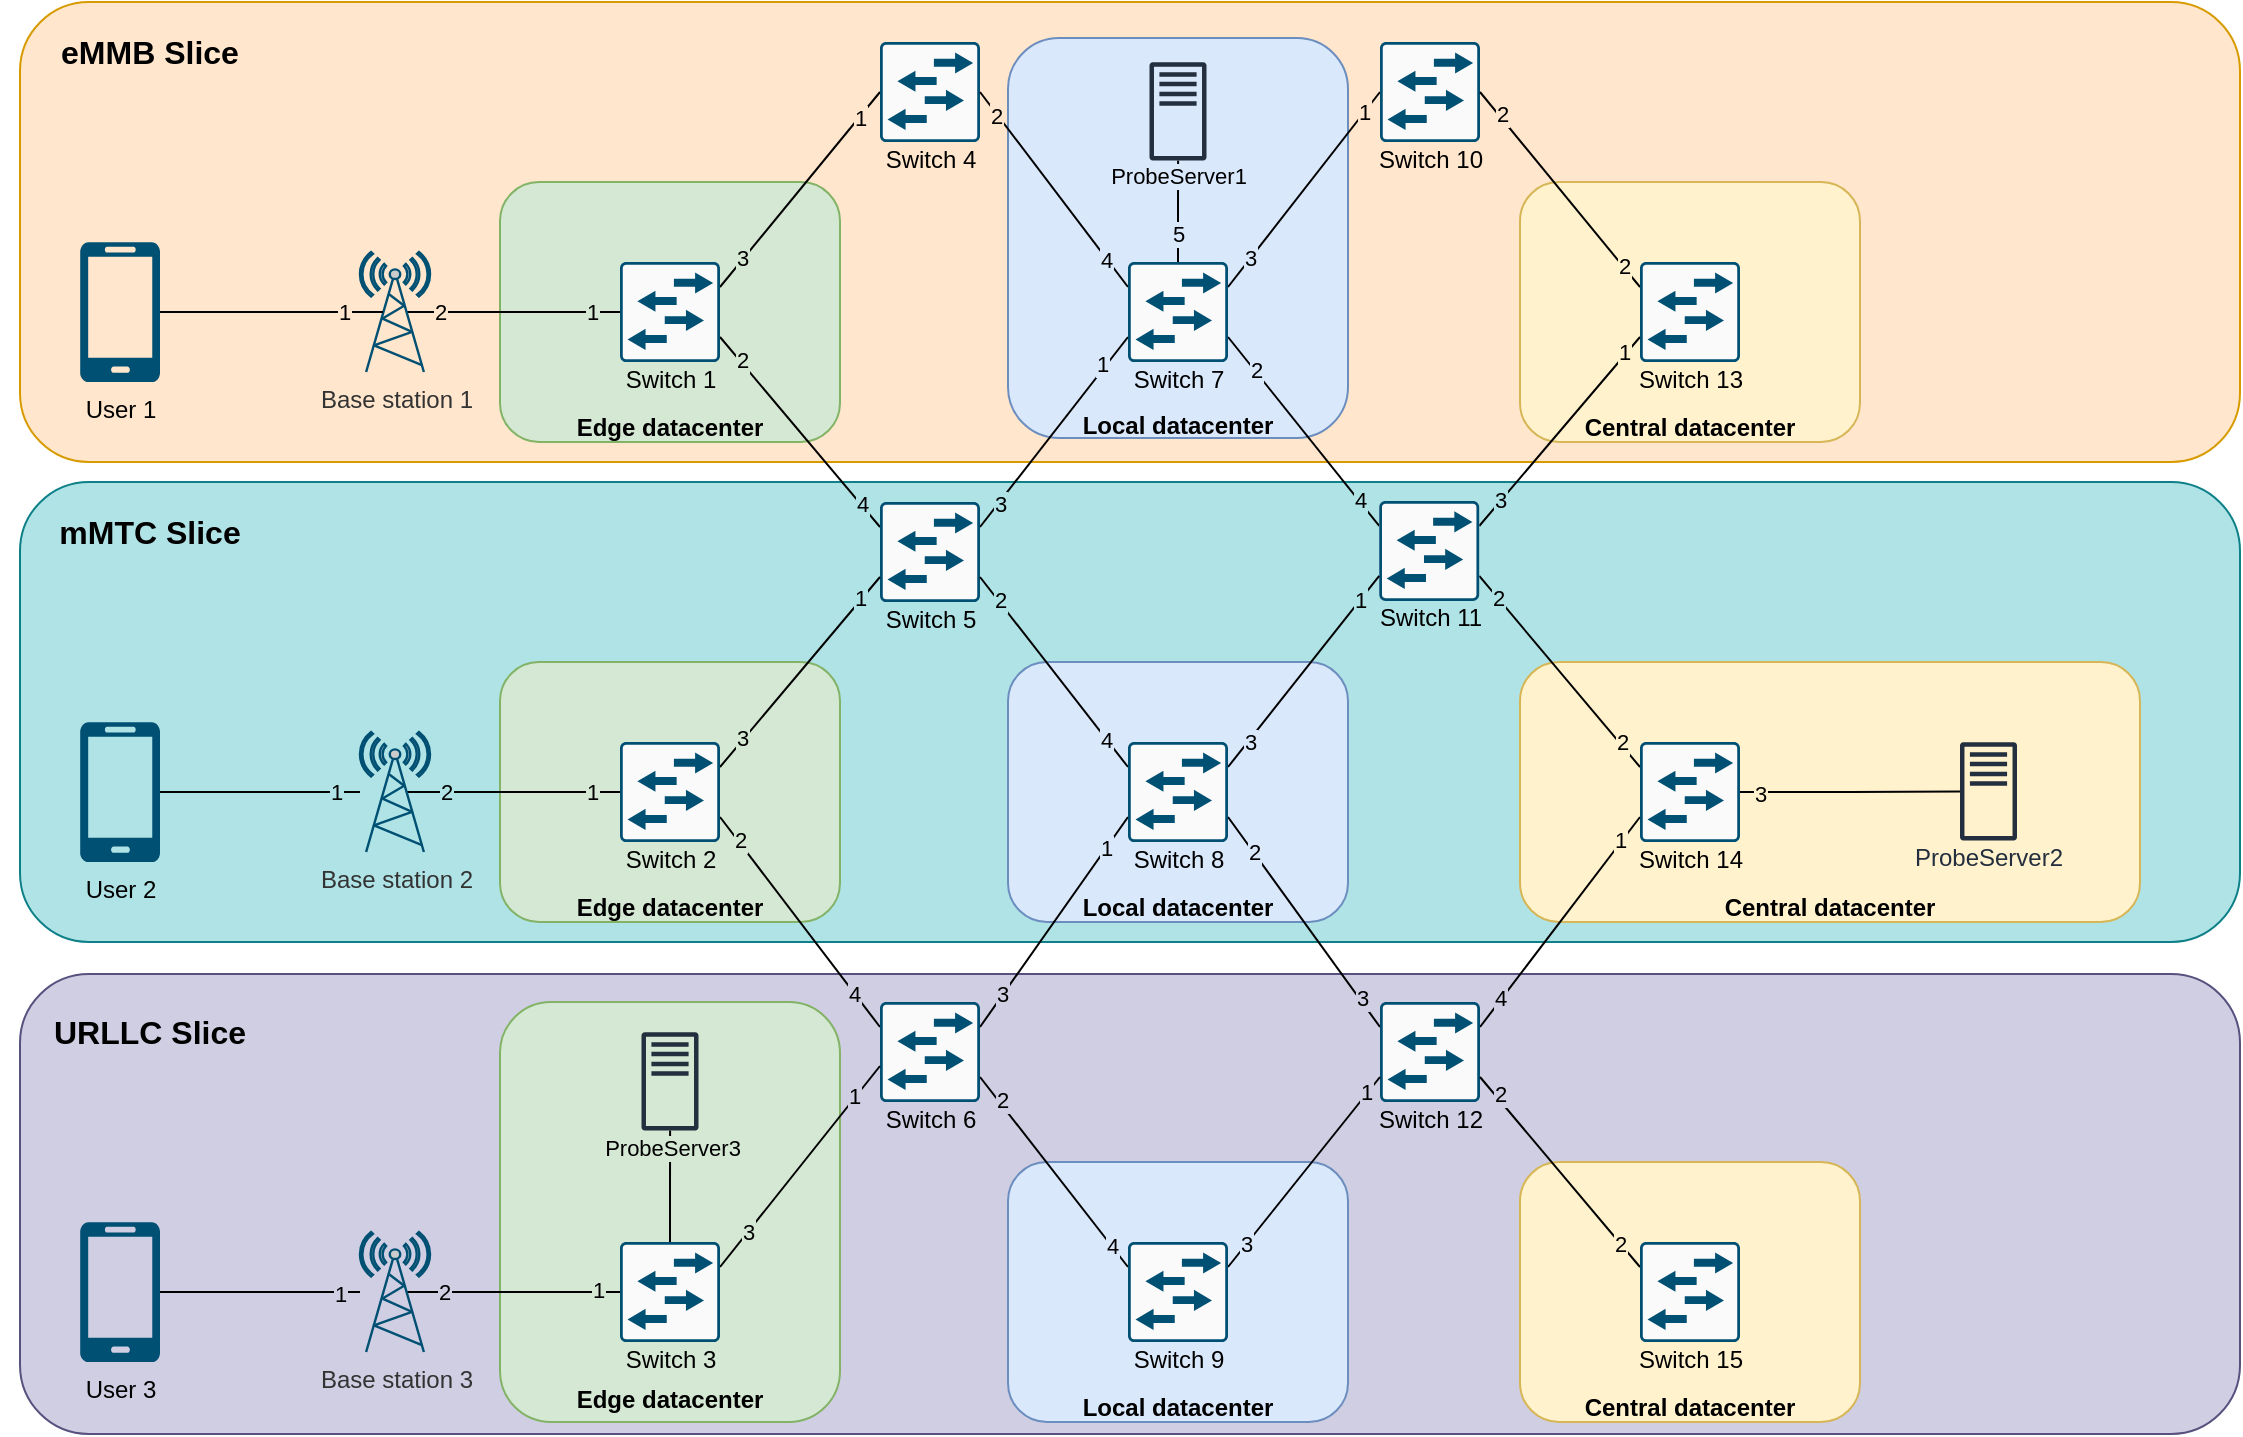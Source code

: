 <mxfile version="14.9.6" type="device"><diagram id="nzApGUAXGG208IJ0ebyV" name="Pagina-1"><mxGraphModel dx="2249" dy="822" grid="1" gridSize="10" guides="1" tooltips="1" connect="1" arrows="1" fold="1" page="1" pageScale="1" pageWidth="827" pageHeight="1169" math="0" shadow="0"><root><mxCell id="0"/><mxCell id="1" parent="0"/><mxCell id="0epTLlm1eQ0iONN3EGJK-5" value="" style="rounded=1;whiteSpace=wrap;html=1;fillColor=#d0cee2;strokeColor=#56517e;" parent="1" vertex="1"><mxGeometry x="-120" y="506" width="1110" height="230" as="geometry"/></mxCell><mxCell id="0epTLlm1eQ0iONN3EGJK-3" value="" style="rounded=1;whiteSpace=wrap;html=1;fillColor=#b0e3e6;strokeColor=#0e8088;" parent="1" vertex="1"><mxGeometry x="-120" y="260" width="1110" height="230" as="geometry"/></mxCell><mxCell id="0epTLlm1eQ0iONN3EGJK-1" value="" style="rounded=1;whiteSpace=wrap;html=1;fillColor=#ffe6cc;strokeColor=#d79b00;" parent="1" vertex="1"><mxGeometry x="-120" y="20" width="1110" height="230" as="geometry"/></mxCell><mxCell id="HHwfx3RX7ET518hn5yBT-44" value="&lt;b&gt;&lt;br&gt;&lt;br&gt;&lt;span style=&quot;color: rgb(0 , 0 , 0) ; font-family: &amp;#34;helvetica&amp;#34; ; font-size: 12px ; font-style: normal ; letter-spacing: normal ; text-align: center ; text-indent: 0px ; text-transform: none ; word-spacing: 0px ; display: inline ; float: none&quot;&gt;&lt;br&gt;&lt;br&gt;&lt;br&gt;&lt;br&gt;&lt;br&gt;&lt;br&gt;Local datacenter&lt;/span&gt;&lt;/b&gt;" style="rounded=1;whiteSpace=wrap;html=1;fillColor=#dae8fc;strokeColor=#6c8ebf;" parent="1" vertex="1"><mxGeometry x="374" y="600" width="170" height="130" as="geometry"/></mxCell><mxCell id="HHwfx3RX7ET518hn5yBT-37" value="&lt;br&gt;&lt;br&gt;&lt;br&gt;&lt;br&gt;&lt;br&gt;&lt;br&gt;&lt;br&gt;&lt;br&gt;&lt;b&gt;Central datacenter&lt;/b&gt;" style="rounded=1;whiteSpace=wrap;html=1;fillColor=#fff2cc;strokeColor=#d6b656;" parent="1" vertex="1"><mxGeometry x="630" y="350" width="310" height="130" as="geometry"/></mxCell><mxCell id="HHwfx3RX7ET518hn5yBT-34" value="&lt;b&gt;&lt;br&gt;&lt;br&gt;&lt;span style=&quot;color: rgb(0 , 0 , 0) ; font-family: &amp;#34;helvetica&amp;#34; ; font-size: 12px ; font-style: normal ; letter-spacing: normal ; text-align: center ; text-indent: 0px ; text-transform: none ; word-spacing: 0px ; display: inline ; float: none&quot;&gt;&lt;br&gt;&lt;br&gt;&lt;br&gt;&lt;br&gt;&lt;br&gt;&lt;br&gt;Local datacenter&lt;/span&gt;&lt;/b&gt;" style="rounded=1;whiteSpace=wrap;html=1;fillColor=#dae8fc;strokeColor=#6c8ebf;" parent="1" vertex="1"><mxGeometry x="374" y="350" width="170" height="130" as="geometry"/></mxCell><mxCell id="HHwfx3RX7ET518hn5yBT-29" value="&lt;br&gt;&lt;br&gt;&lt;br&gt;&lt;br&gt;&lt;br&gt;&lt;br&gt;&lt;br&gt;&lt;br&gt;&lt;b&gt;Edge datacenter&lt;/b&gt;" style="rounded=1;whiteSpace=wrap;html=1;fillColor=#d5e8d4;strokeColor=#82b366;" parent="1" vertex="1"><mxGeometry x="120" y="350" width="170" height="130" as="geometry"/></mxCell><mxCell id="HHwfx3RX7ET518hn5yBT-20" value="&lt;br&gt;&lt;br&gt;&lt;br&gt;&lt;br&gt;&lt;br&gt;&lt;br&gt;&lt;br&gt;&lt;br&gt;&lt;b&gt;Central datacenter&lt;/b&gt;" style="rounded=1;whiteSpace=wrap;html=1;fillColor=#fff2cc;strokeColor=#d6b656;" parent="1" vertex="1"><mxGeometry x="630" y="110" width="170" height="130" as="geometry"/></mxCell><mxCell id="HHwfx3RX7ET518hn5yBT-19" value="&lt;b&gt;&lt;br&gt;&lt;br&gt;&lt;span style=&quot;color: rgb(0 , 0 , 0) ; font-family: &amp;#34;helvetica&amp;#34; ; font-size: 12px ; font-style: normal ; letter-spacing: normal ; text-align: center ; text-indent: 0px ; text-transform: none ; word-spacing: 0px ; display: inline ; float: none&quot;&gt;&lt;br&gt;&lt;br&gt;&lt;br&gt;&lt;br&gt;&lt;br&gt;&lt;br&gt;&lt;br&gt;&lt;br&gt;&lt;br&gt;&lt;br&gt;&lt;br&gt;Local datacenter&lt;/span&gt;&lt;/b&gt;" style="rounded=1;whiteSpace=wrap;html=1;fillColor=#dae8fc;strokeColor=#6c8ebf;" parent="1" vertex="1"><mxGeometry x="374" y="38" width="170" height="200" as="geometry"/></mxCell><mxCell id="HHwfx3RX7ET518hn5yBT-18" value="&lt;b&gt;&lt;br&gt;&lt;br&gt;&lt;br&gt;&lt;br&gt;&lt;br&gt;&lt;br&gt;&lt;br&gt;&lt;br&gt;Edge datacenter&lt;/b&gt;" style="rounded=1;whiteSpace=wrap;html=1;fillColor=#d5e8d4;strokeColor=#82b366;" parent="1" vertex="1"><mxGeometry x="120" y="110" width="170" height="130" as="geometry"/></mxCell><mxCell id="HHwfx3RX7ET518hn5yBT-21" style="edgeStyle=none;rounded=0;orthogonalLoop=1;jettySize=auto;html=1;exitX=1;exitY=0.25;exitDx=0;exitDy=0;exitPerimeter=0;entryX=0;entryY=0.5;entryDx=0;entryDy=0;entryPerimeter=0;endArrow=none;endFill=0;" parent="1" source="HHwfx3RX7ET518hn5yBT-1" target="HHwfx3RX7ET518hn5yBT-2" edge="1"><mxGeometry relative="1" as="geometry"/></mxCell><mxCell id="msMsbUGpU3i0wsPG78tb-4" value="1" style="edgeLabel;html=1;align=center;verticalAlign=middle;resizable=0;points=[];labelBackgroundColor=#FFE6CC;" parent="HHwfx3RX7ET518hn5yBT-21" vertex="1" connectable="0"><mxGeometry x="0.771" y="4" relative="1" as="geometry"><mxPoint x="2" y="4" as="offset"/></mxGeometry></mxCell><mxCell id="KrXJE12EY3nERd-9MbSf-16" value="3" style="edgeLabel;html=1;align=center;verticalAlign=middle;resizable=0;points=[];fontColor=#000000;labelBackgroundColor=#D5E8D4;" parent="HHwfx3RX7ET518hn5yBT-21" vertex="1" connectable="0"><mxGeometry x="-0.71" y="1" relative="1" as="geometry"><mxPoint as="offset"/></mxGeometry></mxCell><mxCell id="HHwfx3RX7ET518hn5yBT-22" style="edgeStyle=none;rounded=0;orthogonalLoop=1;jettySize=auto;html=1;exitX=1;exitY=0.75;exitDx=0;exitDy=0;exitPerimeter=0;entryX=0;entryY=0.25;entryDx=0;entryDy=0;entryPerimeter=0;endArrow=none;endFill=0;" parent="1" source="HHwfx3RX7ET518hn5yBT-1" target="HHwfx3RX7ET518hn5yBT-3" edge="1"><mxGeometry relative="1" as="geometry"/></mxCell><mxCell id="msMsbUGpU3i0wsPG78tb-25" value="3" style="edgeLabel;html=1;align=center;verticalAlign=middle;resizable=0;points=[];labelBackgroundColor=#D5E8D4;" parent="HHwfx3RX7ET518hn5yBT-22" vertex="1" connectable="0"><mxGeometry x="-0.759" relative="1" as="geometry"><mxPoint x="1" y="1" as="offset"/></mxGeometry></mxCell><mxCell id="KrXJE12EY3nERd-9MbSf-12" value="2" style="edgeLabel;html=1;align=center;verticalAlign=middle;resizable=0;points=[];fontColor=#000000;labelBackgroundColor=#D5E8D4;" parent="HHwfx3RX7ET518hn5yBT-22" vertex="1" connectable="0"><mxGeometry x="-0.747" y="3" relative="1" as="geometry"><mxPoint x="-2" y="1" as="offset"/></mxGeometry></mxCell><mxCell id="KrXJE12EY3nERd-9MbSf-26" value="4" style="edgeLabel;html=1;align=center;verticalAlign=middle;resizable=0;points=[];fontColor=#000000;labelBackgroundColor=#B0E3E6;" parent="HHwfx3RX7ET518hn5yBT-22" vertex="1" connectable="0"><mxGeometry x="0.729" y="1" relative="1" as="geometry"><mxPoint x="1" y="2" as="offset"/></mxGeometry></mxCell><mxCell id="HHwfx3RX7ET518hn5yBT-1" value="Switch 1" style="points=[[0.015,0.015,0],[0.985,0.015,0],[0.985,0.985,0],[0.015,0.985,0],[0.25,0,0],[0.5,0,0],[0.75,0,0],[1,0.25,0],[1,0.5,0],[1,0.75,0],[0.75,1,0],[0.5,1,0],[0.25,1,0],[0,0.75,0],[0,0.5,0],[0,0.25,0]];verticalLabelPosition=bottom;html=1;verticalAlign=top;aspect=fixed;align=center;pointerEvents=1;shape=mxgraph.cisco19.rect;prIcon=l2_switch;fillColor=#FAFAFA;strokeColor=#005073;spacing=-3;" parent="1" vertex="1"><mxGeometry x="180" y="150" width="50" height="50" as="geometry"/></mxCell><mxCell id="HHwfx3RX7ET518hn5yBT-2" value="Switch 4" style="points=[[0.015,0.015,0],[0.985,0.015,0],[0.985,0.985,0],[0.015,0.985,0],[0.25,0,0],[0.5,0,0],[0.75,0,0],[1,0.25,0],[1,0.5,0],[1,0.75,0],[0.75,1,0],[0.5,1,0],[0.25,1,0],[0,0.75,0],[0,0.5,0],[0,0.25,0]];verticalLabelPosition=bottom;html=1;verticalAlign=top;aspect=fixed;align=center;pointerEvents=1;shape=mxgraph.cisco19.rect;prIcon=l2_switch;fillColor=#FAFAFA;strokeColor=#005073;spacing=-3;" parent="1" vertex="1"><mxGeometry x="310" y="40" width="50" height="50" as="geometry"/></mxCell><mxCell id="HHwfx3RX7ET518hn5yBT-23" style="edgeStyle=none;rounded=0;orthogonalLoop=1;jettySize=auto;html=1;exitX=1;exitY=0.25;exitDx=0;exitDy=0;exitPerimeter=0;entryX=0;entryY=0.75;entryDx=0;entryDy=0;entryPerimeter=0;endArrow=none;endFill=0;" parent="1" source="HHwfx3RX7ET518hn5yBT-3" target="HHwfx3RX7ET518hn5yBT-4" edge="1"><mxGeometry relative="1" as="geometry"/></mxCell><mxCell id="KrXJE12EY3nERd-9MbSf-17" value="1" style="edgeLabel;html=1;align=center;verticalAlign=middle;resizable=0;points=[];fontColor=#000000;labelBackgroundColor=#DAE8FC;" parent="HHwfx3RX7ET518hn5yBT-23" vertex="1" connectable="0"><mxGeometry x="0.627" relative="1" as="geometry"><mxPoint x="1" y="-4" as="offset"/></mxGeometry></mxCell><mxCell id="KrXJE12EY3nERd-9MbSf-24" value="3" style="edgeLabel;html=1;align=center;verticalAlign=middle;resizable=0;points=[];fontColor=#000000;labelBackgroundColor=#B0E3E6;" parent="HHwfx3RX7ET518hn5yBT-23" vertex="1" connectable="0"><mxGeometry x="-0.77" relative="1" as="geometry"><mxPoint x="1" y="-1" as="offset"/></mxGeometry></mxCell><mxCell id="HHwfx3RX7ET518hn5yBT-3" value="Switch 5" style="points=[[0.015,0.015,0],[0.985,0.015,0],[0.985,0.985,0],[0.015,0.985,0],[0.25,0,0],[0.5,0,0],[0.75,0,0],[1,0.25,0],[1,0.5,0],[1,0.75,0],[0.75,1,0],[0.5,1,0],[0.25,1,0],[0,0.75,0],[0,0.5,0],[0,0.25,0]];verticalLabelPosition=bottom;html=1;verticalAlign=top;aspect=fixed;align=center;pointerEvents=1;shape=mxgraph.cisco19.rect;prIcon=l2_switch;fillColor=#FAFAFA;strokeColor=#005073;spacing=-3;" parent="1" vertex="1"><mxGeometry x="310" y="270" width="50" height="50" as="geometry"/></mxCell><mxCell id="HHwfx3RX7ET518hn5yBT-24" style="edgeStyle=none;rounded=0;orthogonalLoop=1;jettySize=auto;html=1;exitX=0;exitY=0.25;exitDx=0;exitDy=0;exitPerimeter=0;entryX=1;entryY=0.5;entryDx=0;entryDy=0;entryPerimeter=0;endArrow=none;endFill=0;" parent="1" source="HHwfx3RX7ET518hn5yBT-4" target="HHwfx3RX7ET518hn5yBT-2" edge="1"><mxGeometry relative="1" as="geometry"/></mxCell><mxCell id="msMsbUGpU3i0wsPG78tb-5" value="2" style="edgeLabel;html=1;align=center;verticalAlign=middle;resizable=0;points=[];labelBackgroundColor=#FFE6CC;" parent="HHwfx3RX7ET518hn5yBT-24" vertex="1" connectable="0"><mxGeometry x="0.62" y="-1" relative="1" as="geometry"><mxPoint x="-7" y="-6" as="offset"/></mxGeometry></mxCell><mxCell id="KrXJE12EY3nERd-9MbSf-21" value="4" style="edgeLabel;html=1;align=center;verticalAlign=middle;resizable=0;points=[];fontColor=#000000;labelBackgroundColor=#DAE8FC;" parent="HHwfx3RX7ET518hn5yBT-24" vertex="1" connectable="0"><mxGeometry x="-0.673" relative="1" as="geometry"><mxPoint x="1" y="2" as="offset"/></mxGeometry></mxCell><mxCell id="HHwfx3RX7ET518hn5yBT-25" style="edgeStyle=none;rounded=0;orthogonalLoop=1;jettySize=auto;html=1;exitX=1;exitY=0.25;exitDx=0;exitDy=0;exitPerimeter=0;entryX=0;entryY=0.5;entryDx=0;entryDy=0;entryPerimeter=0;endArrow=none;endFill=0;" parent="1" source="HHwfx3RX7ET518hn5yBT-4" target="HHwfx3RX7ET518hn5yBT-5" edge="1"><mxGeometry relative="1" as="geometry"/></mxCell><mxCell id="msMsbUGpU3i0wsPG78tb-8" value="1" style="edgeLabel;html=1;align=center;verticalAlign=middle;resizable=0;points=[];labelBackgroundColor=#FFE6CC;" parent="HHwfx3RX7ET518hn5yBT-25" vertex="1" connectable="0"><mxGeometry x="0.621" y="-1" relative="1" as="geometry"><mxPoint x="5" y="-9" as="offset"/></mxGeometry></mxCell><mxCell id="KrXJE12EY3nERd-9MbSf-20" value="3" style="edgeLabel;html=1;align=center;verticalAlign=middle;resizable=0;points=[];fontColor=#000000;labelBackgroundColor=#DAE8FC;" parent="HHwfx3RX7ET518hn5yBT-25" vertex="1" connectable="0"><mxGeometry x="-0.695" y="1" relative="1" as="geometry"><mxPoint y="1" as="offset"/></mxGeometry></mxCell><mxCell id="HHwfx3RX7ET518hn5yBT-26" style="edgeStyle=none;rounded=0;orthogonalLoop=1;jettySize=auto;html=1;exitX=1;exitY=0.75;exitDx=0;exitDy=0;exitPerimeter=0;entryX=0;entryY=0.25;entryDx=0;entryDy=0;entryPerimeter=0;endArrow=none;endFill=0;" parent="1" source="HHwfx3RX7ET518hn5yBT-4" target="HHwfx3RX7ET518hn5yBT-6" edge="1"><mxGeometry relative="1" as="geometry"/></mxCell><mxCell id="KrXJE12EY3nERd-9MbSf-18" value="2" style="edgeLabel;html=1;align=center;verticalAlign=middle;resizable=0;points=[];fontColor=#000000;labelBackgroundColor=#DAE8FC;" parent="HHwfx3RX7ET518hn5yBT-26" vertex="1" connectable="0"><mxGeometry x="-0.58" y="-2" relative="1" as="geometry"><mxPoint x="-1" y="-5" as="offset"/></mxGeometry></mxCell><mxCell id="KrXJE12EY3nERd-9MbSf-28" value="4" style="edgeLabel;html=1;align=center;verticalAlign=middle;resizable=0;points=[];fontColor=#000000;labelBackgroundColor=#B0E3E6;" parent="HHwfx3RX7ET518hn5yBT-26" vertex="1" connectable="0"><mxGeometry x="0.721" relative="1" as="geometry"><mxPoint x="1" as="offset"/></mxGeometry></mxCell><mxCell id="0epTLlm1eQ0iONN3EGJK-9" style="edgeStyle=orthogonalEdgeStyle;rounded=0;orthogonalLoop=1;jettySize=auto;html=1;exitX=0.5;exitY=0;exitDx=0;exitDy=0;exitPerimeter=0;endArrow=none;endFill=0;" parent="1" source="HHwfx3RX7ET518hn5yBT-4" target="0epTLlm1eQ0iONN3EGJK-8" edge="1"><mxGeometry relative="1" as="geometry"/></mxCell><mxCell id="0epTLlm1eQ0iONN3EGJK-11" value="5" style="edgeLabel;html=1;align=center;verticalAlign=middle;resizable=0;points=[];labelBackgroundColor=#DAE8FC;" parent="0epTLlm1eQ0iONN3EGJK-9" vertex="1" connectable="0"><mxGeometry x="-0.682" relative="1" as="geometry"><mxPoint y="-6" as="offset"/></mxGeometry></mxCell><mxCell id="0epTLlm1eQ0iONN3EGJK-12" value="ProbeServer1" style="edgeLabel;html=1;align=center;verticalAlign=middle;resizable=0;points=[];labelBackgroundColor=#DAE8FC;" parent="0epTLlm1eQ0iONN3EGJK-9" vertex="1" connectable="0"><mxGeometry x="0.782" y="1" relative="1" as="geometry"><mxPoint x="1" y="2" as="offset"/></mxGeometry></mxCell><mxCell id="HHwfx3RX7ET518hn5yBT-4" value="Switch 7" style="points=[[0.015,0.015,0],[0.985,0.015,0],[0.985,0.985,0],[0.015,0.985,0],[0.25,0,0],[0.5,0,0],[0.75,0,0],[1,0.25,0],[1,0.5,0],[1,0.75,0],[0.75,1,0],[0.5,1,0],[0.25,1,0],[0,0.75,0],[0,0.5,0],[0,0.25,0]];verticalLabelPosition=bottom;html=1;verticalAlign=top;aspect=fixed;align=center;pointerEvents=1;shape=mxgraph.cisco19.rect;prIcon=l2_switch;fillColor=#FAFAFA;strokeColor=#005073;spacing=-3;" parent="1" vertex="1"><mxGeometry x="434" y="150" width="50" height="50" as="geometry"/></mxCell><mxCell id="HHwfx3RX7ET518hn5yBT-5" value="Switch 10" style="points=[[0.015,0.015,0],[0.985,0.015,0],[0.985,0.985,0],[0.015,0.985,0],[0.25,0,0],[0.5,0,0],[0.75,0,0],[1,0.25,0],[1,0.5,0],[1,0.75,0],[0.75,1,0],[0.5,1,0],[0.25,1,0],[0,0.75,0],[0,0.5,0],[0,0.25,0]];verticalLabelPosition=bottom;html=1;verticalAlign=top;aspect=fixed;align=center;pointerEvents=1;shape=mxgraph.cisco19.rect;prIcon=l2_switch;fillColor=#FAFAFA;strokeColor=#005073;spacing=-3;" parent="1" vertex="1"><mxGeometry x="560" y="40" width="50" height="50" as="geometry"/></mxCell><mxCell id="HHwfx3RX7ET518hn5yBT-27" style="edgeStyle=none;rounded=0;orthogonalLoop=1;jettySize=auto;html=1;exitX=1;exitY=0.25;exitDx=0;exitDy=0;exitPerimeter=0;entryX=0;entryY=0.75;entryDx=0;entryDy=0;entryPerimeter=0;endArrow=none;endFill=0;" parent="1" source="HHwfx3RX7ET518hn5yBT-6" target="HHwfx3RX7ET518hn5yBT-7" edge="1"><mxGeometry relative="1" as="geometry"/></mxCell><mxCell id="KrXJE12EY3nERd-9MbSf-22" value="1" style="edgeLabel;html=1;align=center;verticalAlign=middle;resizable=0;points=[];fontColor=#000000;labelBackgroundColor=#FFF2CC;" parent="HHwfx3RX7ET518hn5yBT-27" vertex="1" connectable="0"><mxGeometry x="0.854" y="1" relative="1" as="geometry"><mxPoint x="-2" y="1" as="offset"/></mxGeometry></mxCell><mxCell id="KrXJE12EY3nERd-9MbSf-27" value="3" style="edgeLabel;html=1;align=center;verticalAlign=middle;resizable=0;points=[];fontColor=#000000;labelBackgroundColor=#B0E3E6;" parent="HHwfx3RX7ET518hn5yBT-27" vertex="1" connectable="0"><mxGeometry x="-0.592" y="-1" relative="1" as="geometry"><mxPoint x="-7" y="6" as="offset"/></mxGeometry></mxCell><mxCell id="HHwfx3RX7ET518hn5yBT-38" style="edgeStyle=none;rounded=0;orthogonalLoop=1;jettySize=auto;html=1;exitX=1;exitY=0.75;exitDx=0;exitDy=0;exitPerimeter=0;entryX=0;entryY=0.25;entryDx=0;entryDy=0;entryPerimeter=0;endArrow=none;endFill=0;" parent="1" source="HHwfx3RX7ET518hn5yBT-6" target="HHwfx3RX7ET518hn5yBT-12" edge="1"><mxGeometry relative="1" as="geometry"/></mxCell><mxCell id="msMsbUGpU3i0wsPG78tb-34" value="2" style="edgeLabel;html=1;align=center;verticalAlign=middle;resizable=0;points=[];labelBackgroundColor=#B0E3E6;" parent="HHwfx3RX7ET518hn5yBT-38" vertex="1" connectable="0"><mxGeometry x="-0.48" relative="1" as="geometry"><mxPoint x="-12" y="-14" as="offset"/></mxGeometry></mxCell><mxCell id="KrXJE12EY3nERd-9MbSf-43" value="2" style="edgeLabel;html=1;align=center;verticalAlign=middle;resizable=0;points=[];fontColor=#000000;labelBackgroundColor=#FFF2CC;" parent="HHwfx3RX7ET518hn5yBT-38" vertex="1" connectable="0"><mxGeometry x="0.749" y="1" relative="1" as="geometry"><mxPoint as="offset"/></mxGeometry></mxCell><mxCell id="HHwfx3RX7ET518hn5yBT-6" value="Switch 11" style="points=[[0.015,0.015,0],[0.985,0.015,0],[0.985,0.985,0],[0.015,0.985,0],[0.25,0,0],[0.5,0,0],[0.75,0,0],[1,0.25,0],[1,0.5,0],[1,0.75,0],[0.75,1,0],[0.5,1,0],[0.25,1,0],[0,0.75,0],[0,0.5,0],[0,0.25,0]];verticalLabelPosition=bottom;html=1;verticalAlign=top;aspect=fixed;align=center;pointerEvents=1;shape=mxgraph.cisco19.rect;prIcon=l2_switch;fillColor=#FAFAFA;strokeColor=#005073;spacing=-3;" parent="1" vertex="1"><mxGeometry x="559.61" y="269.49" width="50" height="50" as="geometry"/></mxCell><mxCell id="HHwfx3RX7ET518hn5yBT-28" style="edgeStyle=none;rounded=0;orthogonalLoop=1;jettySize=auto;html=1;exitX=0;exitY=0.25;exitDx=0;exitDy=0;exitPerimeter=0;entryX=1;entryY=0.5;entryDx=0;entryDy=0;entryPerimeter=0;endArrow=none;endFill=0;" parent="1" source="HHwfx3RX7ET518hn5yBT-7" target="HHwfx3RX7ET518hn5yBT-5" edge="1"><mxGeometry relative="1" as="geometry"/></mxCell><mxCell id="msMsbUGpU3i0wsPG78tb-9" value="2" style="edgeLabel;html=1;align=center;verticalAlign=middle;resizable=0;points=[];labelBackgroundColor=#FFE6CC;" parent="HHwfx3RX7ET518hn5yBT-28" vertex="1" connectable="0"><mxGeometry x="0.665" y="-1" relative="1" as="geometry"><mxPoint x="-3" y="-5" as="offset"/></mxGeometry></mxCell><mxCell id="KrXJE12EY3nERd-9MbSf-23" value="2" style="edgeLabel;html=1;align=center;verticalAlign=middle;resizable=0;points=[];fontColor=#000000;labelBackgroundColor=#FFF2CC;" parent="HHwfx3RX7ET518hn5yBT-28" vertex="1" connectable="0"><mxGeometry x="-0.774" relative="1" as="geometry"><mxPoint x="1" as="offset"/></mxGeometry></mxCell><mxCell id="HHwfx3RX7ET518hn5yBT-7" value="Switch 13" style="points=[[0.015,0.015,0],[0.985,0.015,0],[0.985,0.985,0],[0.015,0.985,0],[0.25,0,0],[0.5,0,0],[0.75,0,0],[1,0.25,0],[1,0.5,0],[1,0.75,0],[0.75,1,0],[0.5,1,0],[0.25,1,0],[0,0.75,0],[0,0.5,0],[0,0.25,0]];verticalLabelPosition=bottom;html=1;verticalAlign=top;aspect=fixed;align=center;pointerEvents=1;shape=mxgraph.cisco19.rect;prIcon=l2_switch;fillColor=#FAFAFA;strokeColor=#005073;spacing=-3;" parent="1" vertex="1"><mxGeometry x="690" y="150" width="50" height="50" as="geometry"/></mxCell><mxCell id="HHwfx3RX7ET518hn5yBT-30" style="edgeStyle=none;rounded=0;orthogonalLoop=1;jettySize=auto;html=1;exitX=1;exitY=0.25;exitDx=0;exitDy=0;exitPerimeter=0;entryX=0;entryY=0.75;entryDx=0;entryDy=0;entryPerimeter=0;endArrow=none;endFill=0;" parent="1" source="HHwfx3RX7ET518hn5yBT-8" target="HHwfx3RX7ET518hn5yBT-3" edge="1"><mxGeometry relative="1" as="geometry"/></mxCell><mxCell id="msMsbUGpU3i0wsPG78tb-24" value="1" style="edgeLabel;html=1;align=center;verticalAlign=middle;resizable=0;points=[];labelBackgroundColor=#B0E3E6;" parent="HHwfx3RX7ET518hn5yBT-30" vertex="1" connectable="0"><mxGeometry x="0.64" relative="1" as="geometry"><mxPoint x="4" y="-7" as="offset"/></mxGeometry></mxCell><mxCell id="KrXJE12EY3nERd-9MbSf-34" value="3" style="edgeLabel;html=1;align=center;verticalAlign=middle;resizable=0;points=[];fontColor=#000000;labelBackgroundColor=#D5E8D4;" parent="HHwfx3RX7ET518hn5yBT-30" vertex="1" connectable="0"><mxGeometry x="-0.714" y="1" relative="1" as="geometry"><mxPoint as="offset"/></mxGeometry></mxCell><mxCell id="HHwfx3RX7ET518hn5yBT-31" style="edgeStyle=none;rounded=0;orthogonalLoop=1;jettySize=auto;html=1;exitX=1;exitY=0.75;exitDx=0;exitDy=0;exitPerimeter=0;entryX=0;entryY=0.25;entryDx=0;entryDy=0;entryPerimeter=0;endArrow=none;endFill=0;" parent="1" source="HHwfx3RX7ET518hn5yBT-8" target="HHwfx3RX7ET518hn5yBT-9" edge="1"><mxGeometry relative="1" as="geometry"/></mxCell><mxCell id="KrXJE12EY3nERd-9MbSf-32" value="2" style="edgeLabel;html=1;align=center;verticalAlign=middle;resizable=0;points=[];fontColor=#000000;labelBackgroundColor=#D5E8D4;" parent="HHwfx3RX7ET518hn5yBT-31" vertex="1" connectable="0"><mxGeometry x="-0.801" y="1" relative="1" as="geometry"><mxPoint x="1" y="2" as="offset"/></mxGeometry></mxCell><mxCell id="KrXJE12EY3nERd-9MbSf-54" value="4" style="edgeLabel;html=1;align=center;verticalAlign=middle;resizable=0;points=[];fontColor=#000000;labelBackgroundColor=#D0CEE2;" parent="HHwfx3RX7ET518hn5yBT-31" vertex="1" connectable="0"><mxGeometry x="0.748" relative="1" as="geometry"><mxPoint x="-3" y="-4" as="offset"/></mxGeometry></mxCell><mxCell id="1YtnDHwWBTddBXb_KA8j-5" style="edgeStyle=orthogonalEdgeStyle;rounded=0;orthogonalLoop=1;jettySize=auto;html=1;exitX=0;exitY=0.5;exitDx=0;exitDy=0;exitPerimeter=0;endArrow=none;endFill=0;entryX=0.67;entryY=0.5;entryDx=0;entryDy=0;entryPerimeter=0;" parent="1" source="HHwfx3RX7ET518hn5yBT-8" target="1YtnDHwWBTddBXb_KA8j-4" edge="1"><mxGeometry relative="1" as="geometry"/></mxCell><mxCell id="msMsbUGpU3i0wsPG78tb-23" value="1" style="edgeLabel;html=1;align=center;verticalAlign=middle;resizable=0;points=[];labelBackgroundColor=#D5E8D4;" parent="1YtnDHwWBTddBXb_KA8j-5" vertex="1" connectable="0"><mxGeometry x="-0.734" relative="1" as="geometry"><mxPoint as="offset"/></mxGeometry></mxCell><mxCell id="KrXJE12EY3nERd-9MbSf-31" value="2" style="edgeLabel;html=1;align=center;verticalAlign=middle;resizable=0;points=[];fontColor=#000000;labelBackgroundColor=#B0E3E6;" parent="1YtnDHwWBTddBXb_KA8j-5" vertex="1" connectable="0"><mxGeometry x="0.647" relative="1" as="geometry"><mxPoint as="offset"/></mxGeometry></mxCell><mxCell id="HHwfx3RX7ET518hn5yBT-8" value="Switch 2" style="points=[[0.015,0.015,0],[0.985,0.015,0],[0.985,0.985,0],[0.015,0.985,0],[0.25,0,0],[0.5,0,0],[0.75,0,0],[1,0.25,0],[1,0.5,0],[1,0.75,0],[0.75,1,0],[0.5,1,0],[0.25,1,0],[0,0.75,0],[0,0.5,0],[0,0.25,0]];verticalLabelPosition=bottom;html=1;verticalAlign=top;aspect=fixed;align=center;pointerEvents=1;shape=mxgraph.cisco19.rect;prIcon=l2_switch;fillColor=#FAFAFA;strokeColor=#005073;spacing=-3;" parent="1" vertex="1"><mxGeometry x="180" y="390" width="50" height="50" as="geometry"/></mxCell><mxCell id="HHwfx3RX7ET518hn5yBT-32" style="edgeStyle=none;rounded=0;orthogonalLoop=1;jettySize=auto;html=1;exitX=1;exitY=0.25;exitDx=0;exitDy=0;exitPerimeter=0;entryX=0;entryY=0.75;entryDx=0;entryDy=0;entryPerimeter=0;endArrow=none;endFill=0;" parent="1" source="HHwfx3RX7ET518hn5yBT-9" target="HHwfx3RX7ET518hn5yBT-10" edge="1"><mxGeometry relative="1" as="geometry"/></mxCell><mxCell id="KrXJE12EY3nERd-9MbSf-35" value="1" style="edgeLabel;html=1;align=center;verticalAlign=middle;resizable=0;points=[];fontColor=#000000;labelBackgroundColor=#DAE8FC;" parent="HHwfx3RX7ET518hn5yBT-32" vertex="1" connectable="0"><mxGeometry x="0.68" y="1" relative="1" as="geometry"><mxPoint x="1" y="-1" as="offset"/></mxGeometry></mxCell><mxCell id="KrXJE12EY3nERd-9MbSf-53" value="3" style="edgeLabel;html=1;align=center;verticalAlign=middle;resizable=0;points=[];fontColor=#000000;labelBackgroundColor=#D0CEE2;" parent="HHwfx3RX7ET518hn5yBT-32" vertex="1" connectable="0"><mxGeometry x="-0.63" y="1" relative="1" as="geometry"><mxPoint x="-2" y="3" as="offset"/></mxGeometry></mxCell><mxCell id="HHwfx3RX7ET518hn5yBT-55" style="edgeStyle=none;rounded=0;orthogonalLoop=1;jettySize=auto;html=1;exitX=1;exitY=0.75;exitDx=0;exitDy=0;exitPerimeter=0;entryX=0;entryY=0.25;entryDx=0;entryDy=0;entryPerimeter=0;endArrow=none;endFill=0;" parent="1" source="HHwfx3RX7ET518hn5yBT-9" target="HHwfx3RX7ET518hn5yBT-48" edge="1"><mxGeometry relative="1" as="geometry"/></mxCell><mxCell id="KrXJE12EY3nERd-9MbSf-51" value="2" style="edgeLabel;html=1;align=center;verticalAlign=middle;resizable=0;points=[];fontColor=#000000;labelBackgroundColor=#D0CEE2;" parent="HHwfx3RX7ET518hn5yBT-55" vertex="1" connectable="0"><mxGeometry x="-0.815" y="1" relative="1" as="geometry"><mxPoint x="3" y="3" as="offset"/></mxGeometry></mxCell><mxCell id="KrXJE12EY3nERd-9MbSf-56" value="4" style="edgeLabel;html=1;align=center;verticalAlign=middle;resizable=0;points=[];fontColor=#000000;labelBackgroundColor=#DAE8FC;" parent="HHwfx3RX7ET518hn5yBT-55" vertex="1" connectable="0"><mxGeometry x="0.812" relative="1" as="geometry"><mxPoint x="-1" y="-2" as="offset"/></mxGeometry></mxCell><mxCell id="HHwfx3RX7ET518hn5yBT-9" value="Switch 6" style="points=[[0.015,0.015,0],[0.985,0.015,0],[0.985,0.985,0],[0.015,0.985,0],[0.25,0,0],[0.5,0,0],[0.75,0,0],[1,0.25,0],[1,0.5,0],[1,0.75,0],[0.75,1,0],[0.5,1,0],[0.25,1,0],[0,0.75,0],[0,0.5,0],[0,0.25,0]];verticalLabelPosition=bottom;html=1;verticalAlign=top;aspect=fixed;align=center;pointerEvents=1;shape=mxgraph.cisco19.rect;prIcon=l2_switch;fillColor=#FAFAFA;strokeColor=#005073;spacing=-3;" parent="1" vertex="1"><mxGeometry x="310" y="520" width="50" height="50" as="geometry"/></mxCell><mxCell id="HHwfx3RX7ET518hn5yBT-33" style="edgeStyle=none;rounded=0;orthogonalLoop=1;jettySize=auto;html=1;exitX=0;exitY=0.25;exitDx=0;exitDy=0;exitPerimeter=0;entryX=1;entryY=0.75;entryDx=0;entryDy=0;entryPerimeter=0;endArrow=none;endFill=0;" parent="1" source="HHwfx3RX7ET518hn5yBT-10" target="HHwfx3RX7ET518hn5yBT-3" edge="1"><mxGeometry relative="1" as="geometry"/></mxCell><mxCell id="msMsbUGpU3i0wsPG78tb-27" value="2" style="edgeLabel;html=1;align=center;verticalAlign=middle;resizable=0;points=[];labelBackgroundColor=#B0E3E6;" parent="HHwfx3RX7ET518hn5yBT-33" vertex="1" connectable="0"><mxGeometry x="0.555" y="-3" relative="1" as="geometry"><mxPoint x="-9" y="-8" as="offset"/></mxGeometry></mxCell><mxCell id="KrXJE12EY3nERd-9MbSf-38" value="4" style="edgeLabel;html=1;align=center;verticalAlign=middle;resizable=0;points=[];fontColor=#000000;labelBackgroundColor=#DAE8FC;" parent="HHwfx3RX7ET518hn5yBT-33" vertex="1" connectable="0"><mxGeometry x="-0.708" relative="1" as="geometry"><mxPoint as="offset"/></mxGeometry></mxCell><mxCell id="HHwfx3RX7ET518hn5yBT-35" style="edgeStyle=none;rounded=0;orthogonalLoop=1;jettySize=auto;html=1;exitX=1;exitY=0.25;exitDx=0;exitDy=0;exitPerimeter=0;entryX=0;entryY=0.75;entryDx=0;entryDy=0;entryPerimeter=0;endArrow=none;endFill=0;" parent="1" source="HHwfx3RX7ET518hn5yBT-10" target="HHwfx3RX7ET518hn5yBT-6" edge="1"><mxGeometry relative="1" as="geometry"/></mxCell><mxCell id="msMsbUGpU3i0wsPG78tb-33" value="1" style="edgeLabel;html=1;align=center;verticalAlign=middle;resizable=0;points=[];labelBackgroundColor=#B0E3E6;" parent="HHwfx3RX7ET518hn5yBT-35" vertex="1" connectable="0"><mxGeometry x="0.643" y="1" relative="1" as="geometry"><mxPoint x="4" y="-5" as="offset"/></mxGeometry></mxCell><mxCell id="KrXJE12EY3nERd-9MbSf-37" value="3" style="edgeLabel;html=1;align=center;verticalAlign=middle;resizable=0;points=[];fontColor=#000000;labelBackgroundColor=#DAE8FC;" parent="HHwfx3RX7ET518hn5yBT-35" vertex="1" connectable="0"><mxGeometry x="-0.756" relative="1" as="geometry"><mxPoint x="1" y="-1" as="offset"/></mxGeometry></mxCell><mxCell id="HHwfx3RX7ET518hn5yBT-36" style="edgeStyle=none;rounded=0;orthogonalLoop=1;jettySize=auto;html=1;exitX=1;exitY=0.75;exitDx=0;exitDy=0;exitPerimeter=0;entryX=0;entryY=0.25;entryDx=0;entryDy=0;entryPerimeter=0;endArrow=none;endFill=0;" parent="1" source="HHwfx3RX7ET518hn5yBT-10" target="HHwfx3RX7ET518hn5yBT-11" edge="1"><mxGeometry relative="1" as="geometry"/></mxCell><mxCell id="KrXJE12EY3nERd-9MbSf-36" value="2" style="edgeLabel;html=1;align=center;verticalAlign=middle;resizable=0;points=[];fontColor=#000000;labelBackgroundColor=#DAE8FC;" parent="HHwfx3RX7ET518hn5yBT-36" vertex="1" connectable="0"><mxGeometry x="-0.59" y="1" relative="1" as="geometry"><mxPoint x="-4" y="-4" as="offset"/></mxGeometry></mxCell><mxCell id="KrXJE12EY3nERd-9MbSf-59" value="3" style="edgeLabel;html=1;align=center;verticalAlign=middle;resizable=0;points=[];fontColor=#000000;labelBackgroundColor=#D0CEE2;" parent="HHwfx3RX7ET518hn5yBT-36" vertex="1" connectable="0"><mxGeometry x="0.739" y="1" relative="1" as="geometry"><mxPoint as="offset"/></mxGeometry></mxCell><mxCell id="HHwfx3RX7ET518hn5yBT-10" value="Switch 8" style="points=[[0.015,0.015,0],[0.985,0.015,0],[0.985,0.985,0],[0.015,0.985,0],[0.25,0,0],[0.5,0,0],[0.75,0,0],[1,0.25,0],[1,0.5,0],[1,0.75,0],[0.75,1,0],[0.5,1,0],[0.25,1,0],[0,0.75,0],[0,0.5,0],[0,0.25,0]];verticalLabelPosition=bottom;html=1;verticalAlign=top;aspect=fixed;align=center;pointerEvents=1;shape=mxgraph.cisco19.rect;prIcon=l2_switch;fillColor=#FAFAFA;strokeColor=#005073;spacing=-3;" parent="1" vertex="1"><mxGeometry x="434" y="390" width="50" height="50" as="geometry"/></mxCell><mxCell id="HHwfx3RX7ET518hn5yBT-39" style="edgeStyle=none;rounded=0;orthogonalLoop=1;jettySize=auto;html=1;exitX=1;exitY=0.25;exitDx=0;exitDy=0;exitPerimeter=0;entryX=0;entryY=0.75;entryDx=0;entryDy=0;entryPerimeter=0;endArrow=none;endFill=0;" parent="1" source="HHwfx3RX7ET518hn5yBT-11" target="HHwfx3RX7ET518hn5yBT-12" edge="1"><mxGeometry relative="1" as="geometry"/></mxCell><mxCell id="KrXJE12EY3nERd-9MbSf-42" value="1" style="edgeLabel;html=1;align=center;verticalAlign=middle;resizable=0;points=[];fontColor=#000000;labelBackgroundColor=#FFF2CC;" parent="HHwfx3RX7ET518hn5yBT-39" vertex="1" connectable="0"><mxGeometry x="0.763" y="1" relative="1" as="geometry"><mxPoint as="offset"/></mxGeometry></mxCell><mxCell id="KrXJE12EY3nERd-9MbSf-60" value="4" style="edgeLabel;html=1;align=center;verticalAlign=middle;resizable=0;points=[];fontColor=#000000;labelBackgroundColor=#D0CEE2;" parent="HHwfx3RX7ET518hn5yBT-39" vertex="1" connectable="0"><mxGeometry x="-0.693" relative="1" as="geometry"><mxPoint x="-3" y="2" as="offset"/></mxGeometry></mxCell><mxCell id="HHwfx3RX7ET518hn5yBT-11" value="Switch 12" style="points=[[0.015,0.015,0],[0.985,0.015,0],[0.985,0.985,0],[0.015,0.985,0],[0.25,0,0],[0.5,0,0],[0.75,0,0],[1,0.25,0],[1,0.5,0],[1,0.75,0],[0.75,1,0],[0.5,1,0],[0.25,1,0],[0,0.75,0],[0,0.5,0],[0,0.25,0]];verticalLabelPosition=bottom;html=1;verticalAlign=top;aspect=fixed;align=center;pointerEvents=1;shape=mxgraph.cisco19.rect;prIcon=l2_switch;fillColor=#FAFAFA;strokeColor=#005073;spacing=-3;" parent="1" vertex="1"><mxGeometry x="560" y="520" width="50" height="50" as="geometry"/></mxCell><mxCell id="0epTLlm1eQ0iONN3EGJK-14" style="edgeStyle=orthogonalEdgeStyle;rounded=0;orthogonalLoop=1;jettySize=auto;html=1;exitX=1;exitY=0.5;exitDx=0;exitDy=0;exitPerimeter=0;endArrow=none;endFill=0;" parent="1" source="HHwfx3RX7ET518hn5yBT-12" target="0epTLlm1eQ0iONN3EGJK-13" edge="1"><mxGeometry relative="1" as="geometry"/></mxCell><mxCell id="0epTLlm1eQ0iONN3EGJK-15" value="3" style="edgeLabel;html=1;align=center;verticalAlign=middle;resizable=0;points=[];labelBackgroundColor=#FFF2CC;" parent="0epTLlm1eQ0iONN3EGJK-14" vertex="1" connectable="0"><mxGeometry x="-0.822" y="-1" relative="1" as="geometry"><mxPoint as="offset"/></mxGeometry></mxCell><mxCell id="HHwfx3RX7ET518hn5yBT-12" value="Switch 14" style="points=[[0.015,0.015,0],[0.985,0.015,0],[0.985,0.985,0],[0.015,0.985,0],[0.25,0,0],[0.5,0,0],[0.75,0,0],[1,0.25,0],[1,0.5,0],[1,0.75,0],[0.75,1,0],[0.5,1,0],[0.25,1,0],[0,0.75,0],[0,0.5,0],[0,0.25,0]];verticalLabelPosition=bottom;html=1;verticalAlign=top;aspect=fixed;align=center;pointerEvents=1;shape=mxgraph.cisco19.rect;prIcon=l2_switch;fillColor=#FAFAFA;strokeColor=#005073;spacing=-3;" parent="1" vertex="1"><mxGeometry x="690" y="390" width="50" height="50" as="geometry"/></mxCell><mxCell id="HHwfx3RX7ET518hn5yBT-43" value="&lt;br&gt;&lt;br&gt;&lt;br&gt;&lt;br&gt;&lt;br&gt;&lt;br&gt;&lt;br&gt;&lt;br&gt;&lt;b&gt;Central datacenter&lt;/b&gt;" style="rounded=1;whiteSpace=wrap;html=1;fillColor=#fff2cc;strokeColor=#d6b656;" parent="1" vertex="1"><mxGeometry x="630" y="600" width="170" height="130" as="geometry"/></mxCell><mxCell id="HHwfx3RX7ET518hn5yBT-45" value="&lt;br&gt;&lt;br&gt;&lt;br&gt;&lt;br&gt;&lt;br&gt;&lt;br&gt;&lt;br&gt;&lt;br&gt;&lt;br&gt;&lt;br&gt;&lt;br&gt;&lt;br&gt;&lt;br&gt;&lt;b&gt;Edge datacenter&lt;/b&gt;" style="rounded=1;whiteSpace=wrap;html=1;fillColor=#d5e8d4;strokeColor=#82b366;" parent="1" vertex="1"><mxGeometry x="120" y="520" width="170" height="210" as="geometry"/></mxCell><mxCell id="HHwfx3RX7ET518hn5yBT-51" style="edgeStyle=none;rounded=0;orthogonalLoop=1;jettySize=auto;html=1;exitX=1;exitY=0.25;exitDx=0;exitDy=0;exitPerimeter=0;entryX=0;entryY=0.64;entryDx=0;entryDy=0;entryPerimeter=0;endArrow=none;endFill=0;" parent="1" source="HHwfx3RX7ET518hn5yBT-46" target="HHwfx3RX7ET518hn5yBT-9" edge="1"><mxGeometry relative="1" as="geometry"/></mxCell><mxCell id="KrXJE12EY3nERd-9MbSf-49" value="3" style="edgeLabel;html=1;align=center;verticalAlign=middle;resizable=0;points=[];fontColor=#000000;labelBackgroundColor=#D5E8D4;" parent="HHwfx3RX7ET518hn5yBT-51" vertex="1" connectable="0"><mxGeometry x="-0.648" relative="1" as="geometry"><mxPoint as="offset"/></mxGeometry></mxCell><mxCell id="KrXJE12EY3nERd-9MbSf-50" value="1" style="edgeLabel;html=1;align=center;verticalAlign=middle;resizable=0;points=[];fontColor=#000000;labelBackgroundColor=#D0CEE2;" parent="HHwfx3RX7ET518hn5yBT-51" vertex="1" connectable="0"><mxGeometry x="0.797" y="2" relative="1" as="geometry"><mxPoint x="-4" y="6" as="offset"/></mxGeometry></mxCell><mxCell id="0epTLlm1eQ0iONN3EGJK-17" style="edgeStyle=orthogonalEdgeStyle;rounded=0;orthogonalLoop=1;jettySize=auto;html=1;exitX=0.5;exitY=0;exitDx=0;exitDy=0;exitPerimeter=0;endArrow=none;endFill=0;" parent="1" source="HHwfx3RX7ET518hn5yBT-46" target="0epTLlm1eQ0iONN3EGJK-16" edge="1"><mxGeometry relative="1" as="geometry"/></mxCell><mxCell id="0epTLlm1eQ0iONN3EGJK-18" value="ProbeServer3" style="edgeLabel;html=1;align=center;verticalAlign=middle;resizable=0;points=[];labelBackgroundColor=#D5E8D4;" parent="0epTLlm1eQ0iONN3EGJK-17" vertex="1" connectable="0"><mxGeometry x="0.709" y="-1" relative="1" as="geometry"><mxPoint as="offset"/></mxGeometry></mxCell><mxCell id="HHwfx3RX7ET518hn5yBT-46" value="Switch 3" style="points=[[0.015,0.015,0],[0.985,0.015,0],[0.985,0.985,0],[0.015,0.985,0],[0.25,0,0],[0.5,0,0],[0.75,0,0],[1,0.25,0],[1,0.5,0],[1,0.75,0],[0.75,1,0],[0.5,1,0],[0.25,1,0],[0,0.75,0],[0,0.5,0],[0,0.25,0]];verticalLabelPosition=bottom;html=1;verticalAlign=top;aspect=fixed;align=center;pointerEvents=1;shape=mxgraph.cisco19.rect;prIcon=l2_switch;fillColor=#FAFAFA;strokeColor=#005073;spacing=-3;" parent="1" vertex="1"><mxGeometry x="180" y="640" width="50" height="50" as="geometry"/></mxCell><mxCell id="HHwfx3RX7ET518hn5yBT-58" style="edgeStyle=none;rounded=0;orthogonalLoop=1;jettySize=auto;html=1;exitX=1;exitY=0.25;exitDx=0;exitDy=0;exitPerimeter=0;entryX=0;entryY=0.75;entryDx=0;entryDy=0;entryPerimeter=0;endArrow=none;endFill=0;" parent="1" source="HHwfx3RX7ET518hn5yBT-48" target="HHwfx3RX7ET518hn5yBT-11" edge="1"><mxGeometry relative="1" as="geometry"/></mxCell><mxCell id="KrXJE12EY3nERd-9MbSf-55" value="3" style="edgeLabel;html=1;align=center;verticalAlign=middle;resizable=0;points=[];fontColor=#000000;labelBackgroundColor=#DAE8FC;" parent="HHwfx3RX7ET518hn5yBT-58" vertex="1" connectable="0"><mxGeometry x="-0.806" relative="1" as="geometry"><mxPoint x="1" y="-2" as="offset"/></mxGeometry></mxCell><mxCell id="KrXJE12EY3nERd-9MbSf-57" value="1" style="edgeLabel;html=1;align=center;verticalAlign=middle;resizable=0;points=[];fontColor=#000000;labelBackgroundColor=#D0CEE2;" parent="HHwfx3RX7ET518hn5yBT-58" vertex="1" connectable="0"><mxGeometry x="0.831" y="1" relative="1" as="geometry"><mxPoint as="offset"/></mxGeometry></mxCell><mxCell id="HHwfx3RX7ET518hn5yBT-48" value="Switch 9" style="points=[[0.015,0.015,0],[0.985,0.015,0],[0.985,0.985,0],[0.015,0.985,0],[0.25,0,0],[0.5,0,0],[0.75,0,0],[1,0.25,0],[1,0.5,0],[1,0.75,0],[0.75,1,0],[0.5,1,0],[0.25,1,0],[0,0.75,0],[0,0.5,0],[0,0.25,0]];verticalLabelPosition=bottom;html=1;verticalAlign=top;aspect=fixed;align=center;pointerEvents=1;shape=mxgraph.cisco19.rect;prIcon=l2_switch;fillColor=#FAFAFA;strokeColor=#005073;spacing=-3;" parent="1" vertex="1"><mxGeometry x="434" y="640" width="50" height="50" as="geometry"/></mxCell><mxCell id="HHwfx3RX7ET518hn5yBT-60" style="edgeStyle=none;rounded=0;orthogonalLoop=1;jettySize=auto;html=1;exitX=0;exitY=0.25;exitDx=0;exitDy=0;exitPerimeter=0;entryX=1;entryY=0.75;entryDx=0;entryDy=0;entryPerimeter=0;endArrow=none;endFill=0;" parent="1" source="HHwfx3RX7ET518hn5yBT-50" target="HHwfx3RX7ET518hn5yBT-11" edge="1"><mxGeometry relative="1" as="geometry"/></mxCell><mxCell id="KrXJE12EY3nERd-9MbSf-58" value="2" style="edgeLabel;html=1;align=center;verticalAlign=middle;resizable=0;points=[];fontColor=#000000;labelBackgroundColor=#D0CEE2;" parent="HHwfx3RX7ET518hn5yBT-60" vertex="1" connectable="0"><mxGeometry x="0.78" y="-1" relative="1" as="geometry"><mxPoint y="-2" as="offset"/></mxGeometry></mxCell><mxCell id="KrXJE12EY3nERd-9MbSf-61" value="2" style="edgeLabel;html=1;align=center;verticalAlign=middle;resizable=0;points=[];fontColor=#000000;labelBackgroundColor=#FFF2CC;" parent="HHwfx3RX7ET518hn5yBT-60" vertex="1" connectable="0"><mxGeometry x="-0.754" y="2" relative="1" as="geometry"><mxPoint x="1" y="-1" as="offset"/></mxGeometry></mxCell><mxCell id="HHwfx3RX7ET518hn5yBT-50" value="Switch 15&lt;br&gt;" style="points=[[0.015,0.015,0],[0.985,0.015,0],[0.985,0.985,0],[0.015,0.985,0],[0.25,0,0],[0.5,0,0],[0.75,0,0],[1,0.25,0],[1,0.5,0],[1,0.75,0],[0.75,1,0],[0.5,1,0],[0.25,1,0],[0,0.75,0],[0,0.5,0],[0,0.25,0]];verticalLabelPosition=bottom;html=1;verticalAlign=top;aspect=fixed;align=center;pointerEvents=1;shape=mxgraph.cisco19.rect;prIcon=l2_switch;fillColor=#FAFAFA;strokeColor=#005073;spacing=-3;" parent="1" vertex="1"><mxGeometry x="690" y="640" width="50" height="50" as="geometry"/></mxCell><mxCell id="KrXJE12EY3nERd-9MbSf-7" style="edgeStyle=orthogonalEdgeStyle;rounded=0;orthogonalLoop=1;jettySize=auto;html=1;exitX=0.67;exitY=0.5;exitDx=0;exitDy=0;exitPerimeter=0;entryX=0;entryY=0.5;entryDx=0;entryDy=0;entryPerimeter=0;endArrow=none;endFill=0;" parent="1" source="1YtnDHwWBTddBXb_KA8j-2" target="HHwfx3RX7ET518hn5yBT-1" edge="1"><mxGeometry relative="1" as="geometry"/></mxCell><mxCell id="KrXJE12EY3nERd-9MbSf-8" value="2" style="edgeLabel;html=1;align=center;verticalAlign=middle;resizable=0;points=[];labelBackgroundColor=#FFE6CC;" parent="KrXJE12EY3nERd-9MbSf-7" vertex="1" connectable="0"><mxGeometry x="-0.686" y="-2" relative="1" as="geometry"><mxPoint y="-2" as="offset"/></mxGeometry></mxCell><mxCell id="KrXJE12EY3nERd-9MbSf-9" value="1" style="edgeLabel;html=1;align=center;verticalAlign=middle;resizable=0;points=[];labelBackgroundColor=#D5E8D4;" parent="KrXJE12EY3nERd-9MbSf-7" vertex="1" connectable="0"><mxGeometry x="0.741" relative="1" as="geometry"><mxPoint x="-1" as="offset"/></mxGeometry></mxCell><mxCell id="1YtnDHwWBTddBXb_KA8j-2" value="&lt;font color=&quot;#333333&quot;&gt;Base station 1&lt;/font&gt;" style="fontColor=#0066CC;verticalAlign=top;verticalLabelPosition=bottom;labelPosition=center;align=center;html=1;outlineConnect=0;fillColor=#CCCCCC;gradientColor=none;gradientDirection=north;strokeWidth=2;shape=mxgraph.networks.radio_tower;strokeColor=#005073;" parent="1" vertex="1"><mxGeometry x="50" y="145" width="35" height="60" as="geometry"/></mxCell><mxCell id="1YtnDHwWBTddBXb_KA8j-4" value="&lt;font color=&quot;#333333&quot;&gt;Base station 2&lt;br&gt;&lt;/font&gt;" style="fontColor=#0066CC;verticalAlign=top;verticalLabelPosition=bottom;labelPosition=center;align=center;html=1;outlineConnect=0;fillColor=#CCCCCC;gradientColor=none;gradientDirection=north;strokeWidth=2;shape=mxgraph.networks.radio_tower;strokeColor=#005073;" parent="1" vertex="1"><mxGeometry x="50" y="385" width="35" height="60" as="geometry"/></mxCell><mxCell id="1YtnDHwWBTddBXb_KA8j-8" style="edgeStyle=orthogonalEdgeStyle;rounded=0;orthogonalLoop=1;jettySize=auto;html=1;exitX=0.67;exitY=0.5;exitDx=0;exitDy=0;exitPerimeter=0;entryX=0;entryY=0.5;entryDx=0;entryDy=0;entryPerimeter=0;endArrow=none;endFill=0;" parent="1" source="1YtnDHwWBTddBXb_KA8j-7" target="HHwfx3RX7ET518hn5yBT-46" edge="1"><mxGeometry relative="1" as="geometry"/></mxCell><mxCell id="KrXJE12EY3nERd-9MbSf-47" value="2" style="edgeLabel;html=1;align=center;verticalAlign=middle;resizable=0;points=[];fontColor=#000000;labelBackgroundColor=#D0CEE2;" parent="1YtnDHwWBTddBXb_KA8j-8" vertex="1" connectable="0"><mxGeometry x="-0.66" y="1" relative="1" as="geometry"><mxPoint y="1" as="offset"/></mxGeometry></mxCell><mxCell id="KrXJE12EY3nERd-9MbSf-48" value="1" style="edgeLabel;html=1;align=center;verticalAlign=middle;resizable=0;points=[];fontColor=#000000;labelBackgroundColor=#D5E8D4;" parent="1YtnDHwWBTddBXb_KA8j-8" vertex="1" connectable="0"><mxGeometry x="0.781" y="1" relative="1" as="geometry"><mxPoint as="offset"/></mxGeometry></mxCell><mxCell id="1YtnDHwWBTddBXb_KA8j-7" value="&lt;font color=&quot;#333333&quot;&gt;Base station 3&lt;br&gt;&lt;/font&gt;" style="fontColor=#0066CC;verticalAlign=top;verticalLabelPosition=bottom;labelPosition=center;align=center;html=1;outlineConnect=0;fillColor=#CCCCCC;gradientColor=none;gradientDirection=north;strokeWidth=2;shape=mxgraph.networks.radio_tower;strokeColor=#005073;" parent="1" vertex="1"><mxGeometry x="50" y="635" width="35" height="60" as="geometry"/></mxCell><mxCell id="KrXJE12EY3nERd-9MbSf-4" style="edgeStyle=orthogonalEdgeStyle;rounded=0;orthogonalLoop=1;jettySize=auto;html=1;exitX=1;exitY=0.5;exitDx=0;exitDy=0;exitPerimeter=0;entryX=0.33;entryY=0.5;entryDx=0;entryDy=0;entryPerimeter=0;endArrow=none;endFill=0;" parent="1" source="msMsbUGpU3i0wsPG78tb-11" target="1YtnDHwWBTddBXb_KA8j-2" edge="1"><mxGeometry relative="1" as="geometry"/></mxCell><mxCell id="KrXJE12EY3nERd-9MbSf-6" value="1" style="edgeLabel;html=1;align=center;verticalAlign=middle;resizable=0;points=[];labelBackgroundColor=#FFE6CC;" parent="KrXJE12EY3nERd-9MbSf-4" vertex="1" connectable="0"><mxGeometry x="0.725" relative="1" as="geometry"><mxPoint x="-4" as="offset"/></mxGeometry></mxCell><mxCell id="msMsbUGpU3i0wsPG78tb-11" value="User 1" style="verticalLabelPosition=bottom;html=1;verticalAlign=top;align=center;strokeColor=none;shape=mxgraph.azure.mobile;pointerEvents=1;fillColor=#005073;" parent="1" vertex="1"><mxGeometry x="-90" y="140" width="40" height="70" as="geometry"/></mxCell><mxCell id="msMsbUGpU3i0wsPG78tb-15" style="edgeStyle=orthogonalEdgeStyle;rounded=0;orthogonalLoop=1;jettySize=auto;html=1;exitX=1;exitY=0.5;exitDx=0;exitDy=0;exitPerimeter=0;endArrow=none;endFill=0;" parent="1" source="msMsbUGpU3i0wsPG78tb-14" target="1YtnDHwWBTddBXb_KA8j-4" edge="1"><mxGeometry relative="1" as="geometry"/></mxCell><mxCell id="KrXJE12EY3nERd-9MbSf-30" value="1" style="edgeLabel;html=1;align=center;verticalAlign=middle;resizable=0;points=[];fontColor=#000000;labelBackgroundColor=#B0E3E6;" parent="msMsbUGpU3i0wsPG78tb-15" vertex="1" connectable="0"><mxGeometry x="0.75" relative="1" as="geometry"><mxPoint as="offset"/></mxGeometry></mxCell><mxCell id="msMsbUGpU3i0wsPG78tb-14" value="User 2" style="verticalLabelPosition=bottom;html=1;verticalAlign=top;align=center;strokeColor=none;shape=mxgraph.azure.mobile;pointerEvents=1;fillColor=#005073;" parent="1" vertex="1"><mxGeometry x="-90" y="380" width="40" height="70" as="geometry"/></mxCell><mxCell id="KrXJE12EY3nERd-9MbSf-45" style="edgeStyle=orthogonalEdgeStyle;rounded=0;orthogonalLoop=1;jettySize=auto;html=1;exitX=1;exitY=0.5;exitDx=0;exitDy=0;exitPerimeter=0;fontColor=#000000;endArrow=none;endFill=0;" parent="1" source="KrXJE12EY3nERd-9MbSf-44" target="1YtnDHwWBTddBXb_KA8j-7" edge="1"><mxGeometry relative="1" as="geometry"/></mxCell><mxCell id="KrXJE12EY3nERd-9MbSf-46" value="1" style="edgeLabel;html=1;align=center;verticalAlign=middle;resizable=0;points=[];fontColor=#000000;labelBorderColor=none;labelBackgroundColor=#D0CEE2;" parent="KrXJE12EY3nERd-9MbSf-45" vertex="1" connectable="0"><mxGeometry x="0.793" y="-1" relative="1" as="geometry"><mxPoint as="offset"/></mxGeometry></mxCell><mxCell id="KrXJE12EY3nERd-9MbSf-44" value="User 3" style="verticalLabelPosition=bottom;html=1;verticalAlign=top;align=center;strokeColor=none;shape=mxgraph.azure.mobile;pointerEvents=1;fillColor=#005073;" parent="1" vertex="1"><mxGeometry x="-90" y="630" width="40" height="70" as="geometry"/></mxCell><mxCell id="0epTLlm1eQ0iONN3EGJK-2" value="&lt;b&gt;&lt;font style=&quot;font-size: 16px&quot;&gt;eMMB Slice&lt;/font&gt;&lt;/b&gt;" style="text;html=1;strokeColor=none;fillColor=none;align=center;verticalAlign=middle;whiteSpace=wrap;rounded=0;" parent="1" vertex="1"><mxGeometry x="-130" y="30" width="150" height="30" as="geometry"/></mxCell><mxCell id="0epTLlm1eQ0iONN3EGJK-4" value="&lt;b&gt;&lt;font style=&quot;font-size: 16px&quot;&gt;mMTC Slice&lt;/font&gt;&lt;/b&gt;" style="text;html=1;strokeColor=none;fillColor=none;align=center;verticalAlign=middle;whiteSpace=wrap;rounded=0;" parent="1" vertex="1"><mxGeometry x="-130" y="270" width="150" height="30" as="geometry"/></mxCell><mxCell id="0epTLlm1eQ0iONN3EGJK-6" value="&lt;b&gt;&lt;font style=&quot;font-size: 16px&quot;&gt;URLLC Slice&lt;/font&gt;&lt;/b&gt;" style="text;html=1;strokeColor=none;fillColor=none;align=center;verticalAlign=middle;whiteSpace=wrap;rounded=0;" parent="1" vertex="1"><mxGeometry x="-130" y="520" width="150" height="30" as="geometry"/></mxCell><mxCell id="0epTLlm1eQ0iONN3EGJK-8" value="" style="outlineConnect=0;fontColor=#232F3E;gradientColor=none;fillColor=#232F3E;strokeColor=none;dashed=0;verticalLabelPosition=bottom;verticalAlign=top;align=center;html=1;fontSize=12;fontStyle=0;aspect=fixed;pointerEvents=1;shape=mxgraph.aws4.traditional_server;" parent="1" vertex="1"><mxGeometry x="444.75" y="50" width="28.5" height="49.4" as="geometry"/></mxCell><mxCell id="0epTLlm1eQ0iONN3EGJK-13" value="ProbeServer2" style="outlineConnect=0;fontColor=#232F3E;gradientColor=none;fillColor=#232F3E;strokeColor=none;dashed=0;verticalLabelPosition=bottom;verticalAlign=top;align=center;html=1;fontSize=12;fontStyle=0;aspect=fixed;pointerEvents=1;shape=mxgraph.aws4.traditional_server;spacing=-3;" parent="1" vertex="1"><mxGeometry x="850" y="390" width="28.5" height="49.4" as="geometry"/></mxCell><mxCell id="0epTLlm1eQ0iONN3EGJK-16" value="" style="outlineConnect=0;fontColor=#232F3E;gradientColor=none;fillColor=#232F3E;strokeColor=none;dashed=0;verticalLabelPosition=bottom;verticalAlign=top;align=center;html=1;fontSize=12;fontStyle=0;aspect=fixed;pointerEvents=1;shape=mxgraph.aws4.traditional_server;" parent="1" vertex="1"><mxGeometry x="190.75" y="535" width="28.5" height="49.4" as="geometry"/></mxCell></root></mxGraphModel></diagram></mxfile>